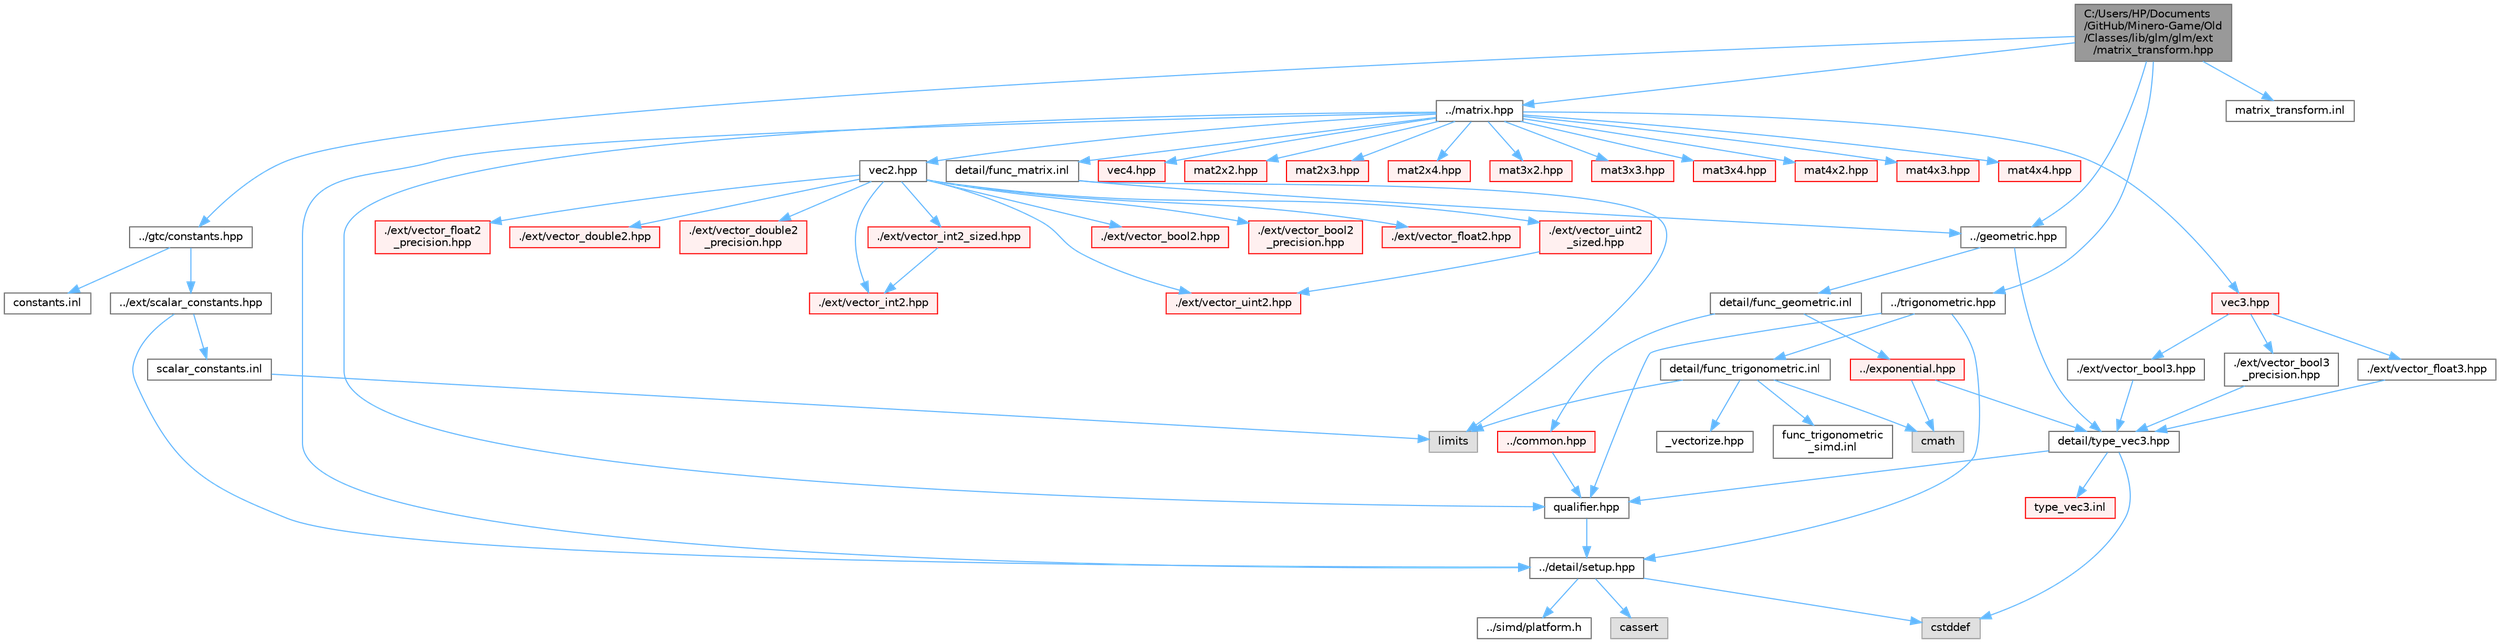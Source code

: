 digraph "C:/Users/HP/Documents/GitHub/Minero-Game/Old/Classes/lib/glm/glm/ext/matrix_transform.hpp"
{
 // LATEX_PDF_SIZE
  bgcolor="transparent";
  edge [fontname=Helvetica,fontsize=10,labelfontname=Helvetica,labelfontsize=10];
  node [fontname=Helvetica,fontsize=10,shape=box,height=0.2,width=0.4];
  Node1 [id="Node000001",label="C:/Users/HP/Documents\l/GitHub/Minero-Game/Old\l/Classes/lib/glm/glm/ext\l/matrix_transform.hpp",height=0.2,width=0.4,color="gray40", fillcolor="grey60", style="filled", fontcolor="black",tooltip=" "];
  Node1 -> Node2 [id="edge133_Node000001_Node000002",color="steelblue1",style="solid",tooltip=" "];
  Node2 [id="Node000002",label="../gtc/constants.hpp",height=0.2,width=0.4,color="grey40", fillcolor="white", style="filled",URL="$_old_2_classes_2lib_2glm_2glm_2gtc_2constants_8hpp.html",tooltip=" "];
  Node2 -> Node3 [id="edge134_Node000002_Node000003",color="steelblue1",style="solid",tooltip=" "];
  Node3 [id="Node000003",label="../ext/scalar_constants.hpp",height=0.2,width=0.4,color="grey40", fillcolor="white", style="filled",URL="$_old_2_classes_2lib_2glm_2glm_2ext_2scalar__constants_8hpp.html",tooltip=" "];
  Node3 -> Node4 [id="edge135_Node000003_Node000004",color="steelblue1",style="solid",tooltip=" "];
  Node4 [id="Node000004",label="../detail/setup.hpp",height=0.2,width=0.4,color="grey40", fillcolor="white", style="filled",URL="$_old_2_classes_2lib_2glm_2glm_2detail_2setup_8hpp.html",tooltip=" "];
  Node4 -> Node5 [id="edge136_Node000004_Node000005",color="steelblue1",style="solid",tooltip=" "];
  Node5 [id="Node000005",label="cassert",height=0.2,width=0.4,color="grey60", fillcolor="#E0E0E0", style="filled",tooltip=" "];
  Node4 -> Node6 [id="edge137_Node000004_Node000006",color="steelblue1",style="solid",tooltip=" "];
  Node6 [id="Node000006",label="cstddef",height=0.2,width=0.4,color="grey60", fillcolor="#E0E0E0", style="filled",tooltip=" "];
  Node4 -> Node7 [id="edge138_Node000004_Node000007",color="steelblue1",style="solid",tooltip=" "];
  Node7 [id="Node000007",label="../simd/platform.h",height=0.2,width=0.4,color="grey40", fillcolor="white", style="filled",URL="$_old_2_classes_2lib_2glm_2glm_2simd_2platform_8h.html",tooltip=" "];
  Node3 -> Node8 [id="edge139_Node000003_Node000008",color="steelblue1",style="solid",tooltip=" "];
  Node8 [id="Node000008",label="scalar_constants.inl",height=0.2,width=0.4,color="grey40", fillcolor="white", style="filled",URL="$_old_2_classes_2lib_2glm_2glm_2ext_2scalar__constants_8inl.html",tooltip=" "];
  Node8 -> Node9 [id="edge140_Node000008_Node000009",color="steelblue1",style="solid",tooltip=" "];
  Node9 [id="Node000009",label="limits",height=0.2,width=0.4,color="grey60", fillcolor="#E0E0E0", style="filled",tooltip=" "];
  Node2 -> Node10 [id="edge141_Node000002_Node000010",color="steelblue1",style="solid",tooltip=" "];
  Node10 [id="Node000010",label="constants.inl",height=0.2,width=0.4,color="grey40", fillcolor="white", style="filled",URL="$_old_2_classes_2lib_2glm_2glm_2gtc_2constants_8inl.html",tooltip=" "];
  Node1 -> Node11 [id="edge142_Node000001_Node000011",color="steelblue1",style="solid",tooltip=" "];
  Node11 [id="Node000011",label="../geometric.hpp",height=0.2,width=0.4,color="grey40", fillcolor="white", style="filled",URL="$_old_2_classes_2lib_2glm_2glm_2geometric_8hpp.html",tooltip=" "];
  Node11 -> Node12 [id="edge143_Node000011_Node000012",color="steelblue1",style="solid",tooltip=" "];
  Node12 [id="Node000012",label="detail/type_vec3.hpp",height=0.2,width=0.4,color="grey40", fillcolor="white", style="filled",URL="$_old_2_classes_2lib_2glm_2glm_2detail_2type__vec3_8hpp.html",tooltip=" "];
  Node12 -> Node13 [id="edge144_Node000012_Node000013",color="steelblue1",style="solid",tooltip=" "];
  Node13 [id="Node000013",label="qualifier.hpp",height=0.2,width=0.4,color="grey40", fillcolor="white", style="filled",URL="$_old_2_classes_2lib_2glm_2glm_2detail_2qualifier_8hpp.html",tooltip=" "];
  Node13 -> Node4 [id="edge145_Node000013_Node000004",color="steelblue1",style="solid",tooltip=" "];
  Node12 -> Node6 [id="edge146_Node000012_Node000006",color="steelblue1",style="solid",tooltip=" "];
  Node12 -> Node14 [id="edge147_Node000012_Node000014",color="steelblue1",style="solid",tooltip=" "];
  Node14 [id="Node000014",label="type_vec3.inl",height=0.2,width=0.4,color="red", fillcolor="#FFF0F0", style="filled",URL="$_old_2_classes_2lib_2glm_2glm_2detail_2type__vec3_8inl.html",tooltip=" "];
  Node11 -> Node16 [id="edge148_Node000011_Node000016",color="steelblue1",style="solid",tooltip=" "];
  Node16 [id="Node000016",label="detail/func_geometric.inl",height=0.2,width=0.4,color="grey40", fillcolor="white", style="filled",URL="$_old_2_classes_2lib_2glm_2glm_2detail_2func__geometric_8inl.html",tooltip=" "];
  Node16 -> Node17 [id="edge149_Node000016_Node000017",color="steelblue1",style="solid",tooltip=" "];
  Node17 [id="Node000017",label="../exponential.hpp",height=0.2,width=0.4,color="red", fillcolor="#FFF0F0", style="filled",URL="$_old_2_classes_2lib_2glm_2glm_2exponential_8hpp.html",tooltip=" "];
  Node17 -> Node12 [id="edge150_Node000017_Node000012",color="steelblue1",style="solid",tooltip=" "];
  Node17 -> Node24 [id="edge151_Node000017_Node000024",color="steelblue1",style="solid",tooltip=" "];
  Node24 [id="Node000024",label="cmath",height=0.2,width=0.4,color="grey60", fillcolor="#E0E0E0", style="filled",tooltip=" "];
  Node16 -> Node30 [id="edge152_Node000016_Node000030",color="steelblue1",style="solid",tooltip=" "];
  Node30 [id="Node000030",label="../common.hpp",height=0.2,width=0.4,color="red", fillcolor="#FFF0F0", style="filled",URL="$_old_2_classes_2lib_2glm_2glm_2common_8hpp.html",tooltip=" "];
  Node30 -> Node13 [id="edge153_Node000030_Node000013",color="steelblue1",style="solid",tooltip=" "];
  Node1 -> Node34 [id="edge154_Node000001_Node000034",color="steelblue1",style="solid",tooltip=" "];
  Node34 [id="Node000034",label="../trigonometric.hpp",height=0.2,width=0.4,color="grey40", fillcolor="white", style="filled",URL="$_old_2_classes_2lib_2glm_2glm_2trigonometric_8hpp.html",tooltip=" "];
  Node34 -> Node4 [id="edge155_Node000034_Node000004",color="steelblue1",style="solid",tooltip=" "];
  Node34 -> Node13 [id="edge156_Node000034_Node000013",color="steelblue1",style="solid",tooltip=" "];
  Node34 -> Node35 [id="edge157_Node000034_Node000035",color="steelblue1",style="solid",tooltip=" "];
  Node35 [id="Node000035",label="detail/func_trigonometric.inl",height=0.2,width=0.4,color="grey40", fillcolor="white", style="filled",URL="$_old_2_classes_2lib_2glm_2glm_2detail_2func__trigonometric_8inl.html",tooltip=" "];
  Node35 -> Node29 [id="edge158_Node000035_Node000029",color="steelblue1",style="solid",tooltip=" "];
  Node29 [id="Node000029",label="_vectorize.hpp",height=0.2,width=0.4,color="grey40", fillcolor="white", style="filled",URL="$_old_2_classes_2lib_2glm_2glm_2detail_2__vectorize_8hpp.html",tooltip=" "];
  Node35 -> Node24 [id="edge159_Node000035_Node000024",color="steelblue1",style="solid",tooltip=" "];
  Node35 -> Node9 [id="edge160_Node000035_Node000009",color="steelblue1",style="solid",tooltip=" "];
  Node35 -> Node36 [id="edge161_Node000035_Node000036",color="steelblue1",style="solid",tooltip=" "];
  Node36 [id="Node000036",label="func_trigonometric\l_simd.inl",height=0.2,width=0.4,color="grey40", fillcolor="white", style="filled",URL="$_old_2_classes_2lib_2glm_2glm_2detail_2func__trigonometric__simd_8inl.html",tooltip=" "];
  Node1 -> Node37 [id="edge162_Node000001_Node000037",color="steelblue1",style="solid",tooltip=" "];
  Node37 [id="Node000037",label="../matrix.hpp",height=0.2,width=0.4,color="grey40", fillcolor="white", style="filled",URL="$_old_2_classes_2lib_2glm_2glm_2matrix_8hpp.html",tooltip=" "];
  Node37 -> Node13 [id="edge163_Node000037_Node000013",color="steelblue1",style="solid",tooltip=" "];
  Node37 -> Node4 [id="edge164_Node000037_Node000004",color="steelblue1",style="solid",tooltip=" "];
  Node37 -> Node38 [id="edge165_Node000037_Node000038",color="steelblue1",style="solid",tooltip=" "];
  Node38 [id="Node000038",label="vec2.hpp",height=0.2,width=0.4,color="grey40", fillcolor="white", style="filled",URL="$_old_2_classes_2lib_2glm_2glm_2vec2_8hpp.html",tooltip=" "];
  Node38 -> Node39 [id="edge166_Node000038_Node000039",color="steelblue1",style="solid",tooltip=" "];
  Node39 [id="Node000039",label="./ext/vector_bool2.hpp",height=0.2,width=0.4,color="red", fillcolor="#FFF0F0", style="filled",URL="$_old_2_classes_2lib_2glm_2glm_2ext_2vector__bool2_8hpp.html",tooltip=" "];
  Node38 -> Node40 [id="edge167_Node000038_Node000040",color="steelblue1",style="solid",tooltip=" "];
  Node40 [id="Node000040",label="./ext/vector_bool2\l_precision.hpp",height=0.2,width=0.4,color="red", fillcolor="#FFF0F0", style="filled",URL="$_old_2_classes_2lib_2glm_2glm_2ext_2vector__bool2__precision_8hpp.html",tooltip=" "];
  Node38 -> Node41 [id="edge168_Node000038_Node000041",color="steelblue1",style="solid",tooltip=" "];
  Node41 [id="Node000041",label="./ext/vector_float2.hpp",height=0.2,width=0.4,color="red", fillcolor="#FFF0F0", style="filled",URL="$_old_2_classes_2lib_2glm_2glm_2ext_2vector__float2_8hpp.html",tooltip=" "];
  Node38 -> Node42 [id="edge169_Node000038_Node000042",color="steelblue1",style="solid",tooltip=" "];
  Node42 [id="Node000042",label="./ext/vector_float2\l_precision.hpp",height=0.2,width=0.4,color="red", fillcolor="#FFF0F0", style="filled",URL="$_old_2_classes_2lib_2glm_2glm_2ext_2vector__float2__precision_8hpp.html",tooltip=" "];
  Node38 -> Node43 [id="edge170_Node000038_Node000043",color="steelblue1",style="solid",tooltip=" "];
  Node43 [id="Node000043",label="./ext/vector_double2.hpp",height=0.2,width=0.4,color="red", fillcolor="#FFF0F0", style="filled",URL="$_old_2_classes_2lib_2glm_2glm_2ext_2vector__double2_8hpp.html",tooltip=" "];
  Node38 -> Node44 [id="edge171_Node000038_Node000044",color="steelblue1",style="solid",tooltip=" "];
  Node44 [id="Node000044",label="./ext/vector_double2\l_precision.hpp",height=0.2,width=0.4,color="red", fillcolor="#FFF0F0", style="filled",URL="$_old_2_classes_2lib_2glm_2glm_2ext_2vector__double2__precision_8hpp.html",tooltip=" "];
  Node38 -> Node45 [id="edge172_Node000038_Node000045",color="steelblue1",style="solid",tooltip=" "];
  Node45 [id="Node000045",label="./ext/vector_int2.hpp",height=0.2,width=0.4,color="red", fillcolor="#FFF0F0", style="filled",URL="$_old_2_classes_2lib_2glm_2glm_2ext_2vector__int2_8hpp.html",tooltip=" "];
  Node38 -> Node46 [id="edge173_Node000038_Node000046",color="steelblue1",style="solid",tooltip=" "];
  Node46 [id="Node000046",label="./ext/vector_int2_sized.hpp",height=0.2,width=0.4,color="red", fillcolor="#FFF0F0", style="filled",URL="$_old_2_classes_2lib_2glm_2glm_2ext_2vector__int2__sized_8hpp.html",tooltip=" "];
  Node46 -> Node45 [id="edge174_Node000046_Node000045",color="steelblue1",style="solid",tooltip=" "];
  Node38 -> Node48 [id="edge175_Node000038_Node000048",color="steelblue1",style="solid",tooltip=" "];
  Node48 [id="Node000048",label="./ext/vector_uint2.hpp",height=0.2,width=0.4,color="red", fillcolor="#FFF0F0", style="filled",URL="$_old_2_classes_2lib_2glm_2glm_2ext_2vector__uint2_8hpp.html",tooltip=" "];
  Node38 -> Node49 [id="edge176_Node000038_Node000049",color="steelblue1",style="solid",tooltip=" "];
  Node49 [id="Node000049",label="./ext/vector_uint2\l_sized.hpp",height=0.2,width=0.4,color="red", fillcolor="#FFF0F0", style="filled",URL="$_old_2_classes_2lib_2glm_2glm_2ext_2vector__uint2__sized_8hpp.html",tooltip=" "];
  Node49 -> Node48 [id="edge177_Node000049_Node000048",color="steelblue1",style="solid",tooltip=" "];
  Node37 -> Node51 [id="edge178_Node000037_Node000051",color="steelblue1",style="solid",tooltip=" "];
  Node51 [id="Node000051",label="vec3.hpp",height=0.2,width=0.4,color="red", fillcolor="#FFF0F0", style="filled",URL="$_old_2_classes_2lib_2glm_2glm_2vec3_8hpp.html",tooltip=" "];
  Node51 -> Node52 [id="edge179_Node000051_Node000052",color="steelblue1",style="solid",tooltip=" "];
  Node52 [id="Node000052",label="./ext/vector_bool3.hpp",height=0.2,width=0.4,color="grey40", fillcolor="white", style="filled",URL="$_old_2_classes_2lib_2glm_2glm_2ext_2vector__bool3_8hpp.html",tooltip=" "];
  Node52 -> Node12 [id="edge180_Node000052_Node000012",color="steelblue1",style="solid",tooltip=" "];
  Node51 -> Node53 [id="edge181_Node000051_Node000053",color="steelblue1",style="solid",tooltip=" "];
  Node53 [id="Node000053",label="./ext/vector_bool3\l_precision.hpp",height=0.2,width=0.4,color="grey40", fillcolor="white", style="filled",URL="$_old_2_classes_2lib_2glm_2glm_2ext_2vector__bool3__precision_8hpp.html",tooltip=" "];
  Node53 -> Node12 [id="edge182_Node000053_Node000012",color="steelblue1",style="solid",tooltip=" "];
  Node51 -> Node54 [id="edge183_Node000051_Node000054",color="steelblue1",style="solid",tooltip=" "];
  Node54 [id="Node000054",label="./ext/vector_float3.hpp",height=0.2,width=0.4,color="grey40", fillcolor="white", style="filled",URL="$_old_2_classes_2lib_2glm_2glm_2ext_2vector__float3_8hpp.html",tooltip=" "];
  Node54 -> Node12 [id="edge184_Node000054_Node000012",color="steelblue1",style="solid",tooltip=" "];
  Node37 -> Node62 [id="edge185_Node000037_Node000062",color="steelblue1",style="solid",tooltip=" "];
  Node62 [id="Node000062",label="vec4.hpp",height=0.2,width=0.4,color="red", fillcolor="#FFF0F0", style="filled",URL="$_old_2_classes_2lib_2glm_2glm_2vec4_8hpp.html",tooltip=" "];
  Node37 -> Node73 [id="edge186_Node000037_Node000073",color="steelblue1",style="solid",tooltip=" "];
  Node73 [id="Node000073",label="mat2x2.hpp",height=0.2,width=0.4,color="red", fillcolor="#FFF0F0", style="filled",URL="$_old_2_classes_2lib_2glm_2glm_2mat2x2_8hpp.html",tooltip=" "];
  Node37 -> Node80 [id="edge187_Node000037_Node000080",color="steelblue1",style="solid",tooltip=" "];
  Node80 [id="Node000080",label="mat2x3.hpp",height=0.2,width=0.4,color="red", fillcolor="#FFF0F0", style="filled",URL="$_old_2_classes_2lib_2glm_2glm_2mat2x3_8hpp.html",tooltip=" "];
  Node37 -> Node87 [id="edge188_Node000037_Node000087",color="steelblue1",style="solid",tooltip=" "];
  Node87 [id="Node000087",label="mat2x4.hpp",height=0.2,width=0.4,color="red", fillcolor="#FFF0F0", style="filled",URL="$_old_2_classes_2lib_2glm_2glm_2mat2x4_8hpp.html",tooltip=" "];
  Node37 -> Node94 [id="edge189_Node000037_Node000094",color="steelblue1",style="solid",tooltip=" "];
  Node94 [id="Node000094",label="mat3x2.hpp",height=0.2,width=0.4,color="red", fillcolor="#FFF0F0", style="filled",URL="$_old_2_classes_2lib_2glm_2glm_2mat3x2_8hpp.html",tooltip=" "];
  Node37 -> Node101 [id="edge190_Node000037_Node000101",color="steelblue1",style="solid",tooltip=" "];
  Node101 [id="Node000101",label="mat3x3.hpp",height=0.2,width=0.4,color="red", fillcolor="#FFF0F0", style="filled",URL="$_old_2_classes_2lib_2glm_2glm_2mat3x3_8hpp.html",tooltip=" "];
  Node37 -> Node108 [id="edge191_Node000037_Node000108",color="steelblue1",style="solid",tooltip=" "];
  Node108 [id="Node000108",label="mat3x4.hpp",height=0.2,width=0.4,color="red", fillcolor="#FFF0F0", style="filled",URL="$_old_2_classes_2lib_2glm_2glm_2mat3x4_8hpp.html",tooltip=" "];
  Node37 -> Node115 [id="edge192_Node000037_Node000115",color="steelblue1",style="solid",tooltip=" "];
  Node115 [id="Node000115",label="mat4x2.hpp",height=0.2,width=0.4,color="red", fillcolor="#FFF0F0", style="filled",URL="$_old_2_classes_2lib_2glm_2glm_2mat4x2_8hpp.html",tooltip=" "];
  Node37 -> Node122 [id="edge193_Node000037_Node000122",color="steelblue1",style="solid",tooltip=" "];
  Node122 [id="Node000122",label="mat4x3.hpp",height=0.2,width=0.4,color="red", fillcolor="#FFF0F0", style="filled",URL="$_old_2_classes_2lib_2glm_2glm_2mat4x3_8hpp.html",tooltip=" "];
  Node37 -> Node129 [id="edge194_Node000037_Node000129",color="steelblue1",style="solid",tooltip=" "];
  Node129 [id="Node000129",label="mat4x4.hpp",height=0.2,width=0.4,color="red", fillcolor="#FFF0F0", style="filled",URL="$_old_2_classes_2lib_2glm_2glm_2mat4x4_8hpp.html",tooltip=" "];
  Node37 -> Node136 [id="edge195_Node000037_Node000136",color="steelblue1",style="solid",tooltip=" "];
  Node136 [id="Node000136",label="detail/func_matrix.inl",height=0.2,width=0.4,color="grey40", fillcolor="white", style="filled",URL="$_old_2_classes_2lib_2glm_2glm_2detail_2func__matrix_8inl.html",tooltip=" "];
  Node136 -> Node11 [id="edge196_Node000136_Node000011",color="steelblue1",style="solid",tooltip=" "];
  Node136 -> Node9 [id="edge197_Node000136_Node000009",color="steelblue1",style="solid",tooltip=" "];
  Node1 -> Node137 [id="edge198_Node000001_Node000137",color="steelblue1",style="solid",tooltip=" "];
  Node137 [id="Node000137",label="matrix_transform.inl",height=0.2,width=0.4,color="grey40", fillcolor="white", style="filled",URL="$_old_2_classes_2lib_2glm_2glm_2ext_2matrix__transform_8inl.html",tooltip=" "];
}
